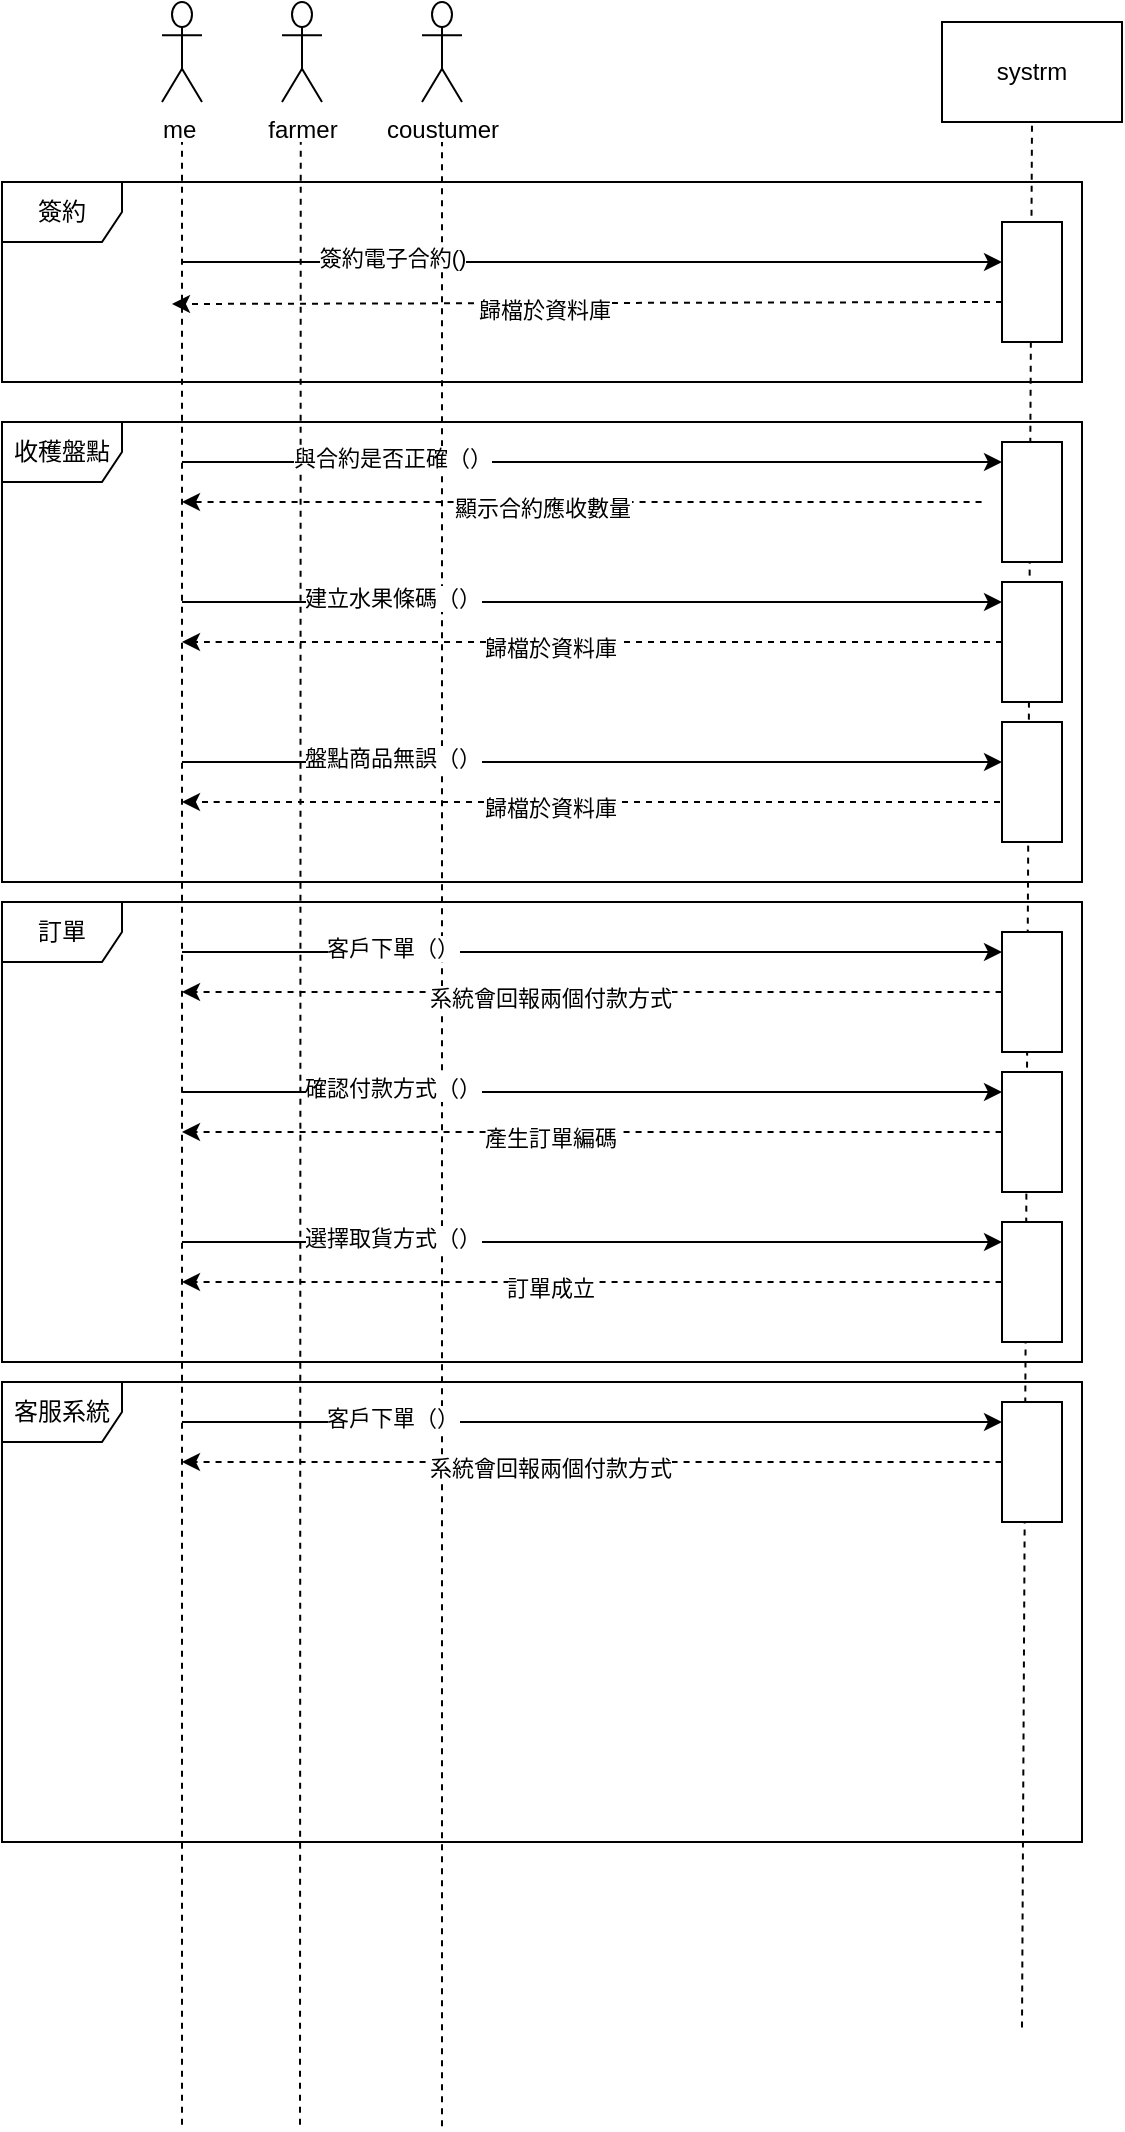 <mxfile>
    <diagram id="RD2tMFQ6KJdDeDjV_eDR" name="第1頁">
        <mxGraphModel dx="697" dy="619" grid="1" gridSize="10" guides="1" tooltips="1" connect="1" arrows="1" fold="1" page="1" pageScale="1" pageWidth="827" pageHeight="1169" math="0" shadow="0">
            <root>
                <mxCell id="0"/>
                <mxCell id="1" parent="0"/>
                <mxCell id="14" value="systrm" style="rounded=0;whiteSpace=wrap;html=1;" parent="1" vertex="1">
                    <mxGeometry x="480" y="70" width="90" height="50" as="geometry"/>
                </mxCell>
                <mxCell id="35" value="" style="endArrow=none;dashed=1;html=1;entryX=0.5;entryY=1;entryDx=0;entryDy=0;" parent="1" edge="1" target="14">
                    <mxGeometry width="50" height="50" relative="1" as="geometry">
                        <mxPoint x="520" y="1072.807" as="sourcePoint"/>
                        <mxPoint x="524.38" y="130" as="targetPoint"/>
                    </mxGeometry>
                </mxCell>
                <mxCell id="76" value="" style="endArrow=none;dashed=1;html=1;entryX=0.5;entryY=1.4;entryDx=0;entryDy=0;entryPerimeter=0;" parent="1" edge="1" target="87">
                    <mxGeometry width="50" height="50" relative="1" as="geometry">
                        <mxPoint x="230" y="1122.105" as="sourcePoint"/>
                        <mxPoint x="229" y="140" as="targetPoint"/>
                    </mxGeometry>
                </mxCell>
                <mxCell id="78" value="簽約" style="shape=umlFrame;whiteSpace=wrap;html=1;" vertex="1" parent="1">
                    <mxGeometry x="10" y="150" width="540" height="100" as="geometry"/>
                </mxCell>
                <mxCell id="81" value="me&amp;nbsp;" style="shape=umlActor;verticalLabelPosition=bottom;verticalAlign=top;html=1;" vertex="1" parent="1">
                    <mxGeometry x="90" y="60" width="20" height="50" as="geometry"/>
                </mxCell>
                <mxCell id="82" value="" style="endArrow=none;dashed=1;html=1;" edge="1" parent="1">
                    <mxGeometry width="50" height="50" relative="1" as="geometry">
                        <mxPoint x="100" y="1121.404" as="sourcePoint"/>
                        <mxPoint x="100" y="130" as="targetPoint"/>
                    </mxGeometry>
                </mxCell>
                <mxCell id="85" value="farmer&lt;br&gt;" style="shape=umlActor;verticalLabelPosition=bottom;verticalAlign=top;html=1;" vertex="1" parent="1">
                    <mxGeometry x="150" y="60" width="20" height="50" as="geometry"/>
                </mxCell>
                <mxCell id="87" value="coustumer" style="shape=umlActor;verticalLabelPosition=bottom;verticalAlign=top;html=1;" vertex="1" parent="1">
                    <mxGeometry x="220" y="60" width="20" height="50" as="geometry"/>
                </mxCell>
                <mxCell id="92" value="" style="endArrow=none;dashed=1;html=1;" edge="1" parent="1">
                    <mxGeometry width="50" height="50" relative="1" as="geometry">
                        <mxPoint x="159" y="1121.404" as="sourcePoint"/>
                        <mxPoint x="159.37" y="130" as="targetPoint"/>
                    </mxGeometry>
                </mxCell>
                <mxCell id="94" value="" style="rounded=0;whiteSpace=wrap;html=1;flipV=1;flipH=1;direction=south;" vertex="1" parent="1">
                    <mxGeometry x="510" y="170" width="30" height="60" as="geometry"/>
                </mxCell>
                <mxCell id="95" value="" style="endArrow=classic;html=1;" edge="1" parent="1">
                    <mxGeometry width="50" height="50" relative="1" as="geometry">
                        <mxPoint x="100" y="190" as="sourcePoint"/>
                        <mxPoint x="510" y="190" as="targetPoint"/>
                    </mxGeometry>
                </mxCell>
                <mxCell id="101" value="簽約電子合約()" style="edgeLabel;html=1;align=center;verticalAlign=middle;resizable=0;points=[];" vertex="1" connectable="0" parent="95">
                    <mxGeometry x="-0.49" y="2" relative="1" as="geometry">
                        <mxPoint as="offset"/>
                    </mxGeometry>
                </mxCell>
                <mxCell id="103" value="" style="endArrow=classic;html=1;dashed=1;" edge="1" parent="1">
                    <mxGeometry width="50" height="50" relative="1" as="geometry">
                        <mxPoint x="510" y="210" as="sourcePoint"/>
                        <mxPoint x="95" y="211" as="targetPoint"/>
                    </mxGeometry>
                </mxCell>
                <mxCell id="104" value="歸檔於資料庫" style="edgeLabel;html=1;align=center;verticalAlign=middle;resizable=0;points=[];" vertex="1" connectable="0" parent="103">
                    <mxGeometry x="0.099" y="3" relative="1" as="geometry">
                        <mxPoint x="-1" as="offset"/>
                    </mxGeometry>
                </mxCell>
                <mxCell id="105" value="收穫盤點" style="shape=umlFrame;whiteSpace=wrap;html=1;" vertex="1" parent="1">
                    <mxGeometry x="10" y="270" width="540" height="230" as="geometry"/>
                </mxCell>
                <mxCell id="106" value="" style="rounded=0;whiteSpace=wrap;html=1;flipV=1;flipH=1;direction=south;" vertex="1" parent="1">
                    <mxGeometry x="510" y="280" width="30" height="60" as="geometry"/>
                </mxCell>
                <mxCell id="107" value="" style="endArrow=classic;html=1;" edge="1" parent="1">
                    <mxGeometry width="50" height="50" relative="1" as="geometry">
                        <mxPoint x="100.0" y="290" as="sourcePoint"/>
                        <mxPoint x="510" y="290" as="targetPoint"/>
                    </mxGeometry>
                </mxCell>
                <mxCell id="108" value="與合約是否正確（）" style="edgeLabel;html=1;align=center;verticalAlign=middle;resizable=0;points=[];" vertex="1" connectable="0" parent="107">
                    <mxGeometry x="-0.49" y="2" relative="1" as="geometry">
                        <mxPoint as="offset"/>
                    </mxGeometry>
                </mxCell>
                <mxCell id="109" value="" style="endArrow=classic;html=1;dashed=1;exitX=0.907;exitY=0.174;exitDx=0;exitDy=0;exitPerimeter=0;" edge="1" parent="1" source="105">
                    <mxGeometry width="50" height="50" relative="1" as="geometry">
                        <mxPoint x="490" y="310" as="sourcePoint"/>
                        <mxPoint x="100" y="310" as="targetPoint"/>
                    </mxGeometry>
                </mxCell>
                <mxCell id="110" value="顯示合約應收數量" style="edgeLabel;html=1;align=center;verticalAlign=middle;resizable=0;points=[];" vertex="1" connectable="0" parent="109">
                    <mxGeometry x="0.099" y="3" relative="1" as="geometry">
                        <mxPoint x="-1" as="offset"/>
                    </mxGeometry>
                </mxCell>
                <mxCell id="111" value="" style="rounded=0;whiteSpace=wrap;html=1;flipV=1;flipH=1;direction=south;" vertex="1" parent="1">
                    <mxGeometry x="510" y="350" width="30" height="60" as="geometry"/>
                </mxCell>
                <mxCell id="113" value="" style="endArrow=classic;html=1;" edge="1" parent="1">
                    <mxGeometry width="50" height="50" relative="1" as="geometry">
                        <mxPoint x="100.0" y="360" as="sourcePoint"/>
                        <mxPoint x="510" y="360" as="targetPoint"/>
                    </mxGeometry>
                </mxCell>
                <mxCell id="114" value="建立水果條碼（）" style="edgeLabel;html=1;align=center;verticalAlign=middle;resizable=0;points=[];" vertex="1" connectable="0" parent="113">
                    <mxGeometry x="-0.49" y="2" relative="1" as="geometry">
                        <mxPoint as="offset"/>
                    </mxGeometry>
                </mxCell>
                <mxCell id="117" value="" style="endArrow=classic;html=1;dashed=1;exitX=0.5;exitY=1;exitDx=0;exitDy=0;" edge="1" parent="1" source="111">
                    <mxGeometry width="50" height="50" relative="1" as="geometry">
                        <mxPoint x="510" y="384.66" as="sourcePoint"/>
                        <mxPoint x="100" y="380" as="targetPoint"/>
                        <Array as="points">
                            <mxPoint x="120" y="380"/>
                        </Array>
                    </mxGeometry>
                </mxCell>
                <mxCell id="118" value="歸檔於資料庫" style="edgeLabel;html=1;align=center;verticalAlign=middle;resizable=0;points=[];" vertex="1" connectable="0" parent="117">
                    <mxGeometry x="0.099" y="3" relative="1" as="geometry">
                        <mxPoint x="-1" as="offset"/>
                    </mxGeometry>
                </mxCell>
                <mxCell id="125" value="" style="rounded=0;whiteSpace=wrap;html=1;flipV=1;flipH=1;direction=south;" vertex="1" parent="1">
                    <mxGeometry x="510" y="420" width="30" height="60" as="geometry"/>
                </mxCell>
                <mxCell id="126" value="" style="endArrow=classic;html=1;" edge="1" parent="1">
                    <mxGeometry width="50" height="50" relative="1" as="geometry">
                        <mxPoint x="100.0" y="440" as="sourcePoint"/>
                        <mxPoint x="510" y="440" as="targetPoint"/>
                    </mxGeometry>
                </mxCell>
                <mxCell id="127" value="盤點商品無誤（）" style="edgeLabel;html=1;align=center;verticalAlign=middle;resizable=0;points=[];" vertex="1" connectable="0" parent="126">
                    <mxGeometry x="-0.49" y="2" relative="1" as="geometry">
                        <mxPoint as="offset"/>
                    </mxGeometry>
                </mxCell>
                <mxCell id="128" value="" style="endArrow=classic;html=1;dashed=1;" edge="1" parent="1">
                    <mxGeometry width="50" height="50" relative="1" as="geometry">
                        <mxPoint x="509" y="460" as="sourcePoint"/>
                        <mxPoint x="100" y="460" as="targetPoint"/>
                        <Array as="points">
                            <mxPoint x="430" y="460"/>
                            <mxPoint x="200" y="460"/>
                            <mxPoint x="120" y="460"/>
                        </Array>
                    </mxGeometry>
                </mxCell>
                <mxCell id="129" value="歸檔於資料庫" style="edgeLabel;html=1;align=center;verticalAlign=middle;resizable=0;points=[];" vertex="1" connectable="0" parent="128">
                    <mxGeometry x="0.099" y="3" relative="1" as="geometry">
                        <mxPoint x="-1" as="offset"/>
                    </mxGeometry>
                </mxCell>
                <mxCell id="134" value="訂單" style="shape=umlFrame;whiteSpace=wrap;html=1;" vertex="1" parent="1">
                    <mxGeometry x="10" y="510" width="540" height="230" as="geometry"/>
                </mxCell>
                <mxCell id="144" value="" style="rounded=0;whiteSpace=wrap;html=1;flipV=1;flipH=1;direction=south;" vertex="1" parent="1">
                    <mxGeometry x="510" y="525" width="30" height="60" as="geometry"/>
                </mxCell>
                <mxCell id="145" value="" style="endArrow=classic;html=1;" edge="1" parent="1">
                    <mxGeometry width="50" height="50" relative="1" as="geometry">
                        <mxPoint x="100.0" y="535" as="sourcePoint"/>
                        <mxPoint x="510" y="535" as="targetPoint"/>
                    </mxGeometry>
                </mxCell>
                <mxCell id="146" value="客戶下單（）" style="edgeLabel;html=1;align=center;verticalAlign=middle;resizable=0;points=[];" vertex="1" connectable="0" parent="145">
                    <mxGeometry x="-0.49" y="2" relative="1" as="geometry">
                        <mxPoint as="offset"/>
                    </mxGeometry>
                </mxCell>
                <mxCell id="147" value="" style="endArrow=classic;html=1;dashed=1;exitX=0.907;exitY=0.174;exitDx=0;exitDy=0;exitPerimeter=0;" edge="1" parent="1">
                    <mxGeometry width="50" height="50" relative="1" as="geometry">
                        <mxPoint x="509.78" y="555.02" as="sourcePoint"/>
                        <mxPoint x="100" y="555" as="targetPoint"/>
                    </mxGeometry>
                </mxCell>
                <mxCell id="148" value="系統會回報兩個付款方式" style="edgeLabel;html=1;align=center;verticalAlign=middle;resizable=0;points=[];" vertex="1" connectable="0" parent="147">
                    <mxGeometry x="0.099" y="3" relative="1" as="geometry">
                        <mxPoint x="-1" as="offset"/>
                    </mxGeometry>
                </mxCell>
                <mxCell id="149" value="" style="rounded=0;whiteSpace=wrap;html=1;flipV=1;flipH=1;direction=south;" vertex="1" parent="1">
                    <mxGeometry x="510" y="595" width="30" height="60" as="geometry"/>
                </mxCell>
                <mxCell id="150" value="" style="endArrow=classic;html=1;" edge="1" parent="1">
                    <mxGeometry width="50" height="50" relative="1" as="geometry">
                        <mxPoint x="100.0" y="605" as="sourcePoint"/>
                        <mxPoint x="510" y="605" as="targetPoint"/>
                    </mxGeometry>
                </mxCell>
                <mxCell id="151" value="確認付款方式（）" style="edgeLabel;html=1;align=center;verticalAlign=middle;resizable=0;points=[];" vertex="1" connectable="0" parent="150">
                    <mxGeometry x="-0.49" y="2" relative="1" as="geometry">
                        <mxPoint as="offset"/>
                    </mxGeometry>
                </mxCell>
                <mxCell id="152" value="" style="endArrow=classic;html=1;dashed=1;exitX=0.907;exitY=0.174;exitDx=0;exitDy=0;exitPerimeter=0;" edge="1" parent="1">
                    <mxGeometry width="50" height="50" relative="1" as="geometry">
                        <mxPoint x="509.78" y="625.02" as="sourcePoint"/>
                        <mxPoint x="100" y="625" as="targetPoint"/>
                    </mxGeometry>
                </mxCell>
                <mxCell id="153" value="產生訂單編碼" style="edgeLabel;html=1;align=center;verticalAlign=middle;resizable=0;points=[];" vertex="1" connectable="0" parent="152">
                    <mxGeometry x="0.099" y="3" relative="1" as="geometry">
                        <mxPoint x="-1" as="offset"/>
                    </mxGeometry>
                </mxCell>
                <mxCell id="155" value="" style="rounded=0;whiteSpace=wrap;html=1;flipV=1;flipH=1;direction=south;" vertex="1" parent="1">
                    <mxGeometry x="510" y="670" width="30" height="60" as="geometry"/>
                </mxCell>
                <mxCell id="156" value="" style="endArrow=classic;html=1;" edge="1" parent="1">
                    <mxGeometry width="50" height="50" relative="1" as="geometry">
                        <mxPoint x="100.0" y="680" as="sourcePoint"/>
                        <mxPoint x="510" y="680" as="targetPoint"/>
                    </mxGeometry>
                </mxCell>
                <mxCell id="157" value="選擇取貨方式（）" style="edgeLabel;html=1;align=center;verticalAlign=middle;resizable=0;points=[];" vertex="1" connectable="0" parent="156">
                    <mxGeometry x="-0.49" y="2" relative="1" as="geometry">
                        <mxPoint as="offset"/>
                    </mxGeometry>
                </mxCell>
                <mxCell id="158" value="" style="endArrow=classic;html=1;dashed=1;exitX=0.907;exitY=0.174;exitDx=0;exitDy=0;exitPerimeter=0;" edge="1" parent="1">
                    <mxGeometry width="50" height="50" relative="1" as="geometry">
                        <mxPoint x="509.78" y="700.02" as="sourcePoint"/>
                        <mxPoint x="100" y="700" as="targetPoint"/>
                    </mxGeometry>
                </mxCell>
                <mxCell id="159" value="訂單成立" style="edgeLabel;html=1;align=center;verticalAlign=middle;resizable=0;points=[];" vertex="1" connectable="0" parent="158">
                    <mxGeometry x="0.099" y="3" relative="1" as="geometry">
                        <mxPoint x="-1" as="offset"/>
                    </mxGeometry>
                </mxCell>
                <mxCell id="160" value="客服系統" style="shape=umlFrame;whiteSpace=wrap;html=1;" vertex="1" parent="1">
                    <mxGeometry x="10" y="750" width="540" height="230" as="geometry"/>
                </mxCell>
                <mxCell id="161" value="" style="rounded=0;whiteSpace=wrap;html=1;flipV=1;flipH=1;direction=south;" vertex="1" parent="1">
                    <mxGeometry x="510" y="760" width="30" height="60" as="geometry"/>
                </mxCell>
                <mxCell id="162" value="" style="endArrow=classic;html=1;" edge="1" parent="1">
                    <mxGeometry width="50" height="50" relative="1" as="geometry">
                        <mxPoint x="100.0" y="770" as="sourcePoint"/>
                        <mxPoint x="510" y="770" as="targetPoint"/>
                    </mxGeometry>
                </mxCell>
                <mxCell id="163" value="客戶下單（）" style="edgeLabel;html=1;align=center;verticalAlign=middle;resizable=0;points=[];" vertex="1" connectable="0" parent="162">
                    <mxGeometry x="-0.49" y="2" relative="1" as="geometry">
                        <mxPoint as="offset"/>
                    </mxGeometry>
                </mxCell>
                <mxCell id="164" value="" style="endArrow=classic;html=1;dashed=1;exitX=0.907;exitY=0.174;exitDx=0;exitDy=0;exitPerimeter=0;" edge="1" parent="1">
                    <mxGeometry width="50" height="50" relative="1" as="geometry">
                        <mxPoint x="509.78" y="790.02" as="sourcePoint"/>
                        <mxPoint x="100" y="790" as="targetPoint"/>
                    </mxGeometry>
                </mxCell>
                <mxCell id="165" value="系統會回報兩個付款方式" style="edgeLabel;html=1;align=center;verticalAlign=middle;resizable=0;points=[];" vertex="1" connectable="0" parent="164">
                    <mxGeometry x="0.099" y="3" relative="1" as="geometry">
                        <mxPoint x="-1" as="offset"/>
                    </mxGeometry>
                </mxCell>
            </root>
        </mxGraphModel>
    </diagram>
</mxfile>